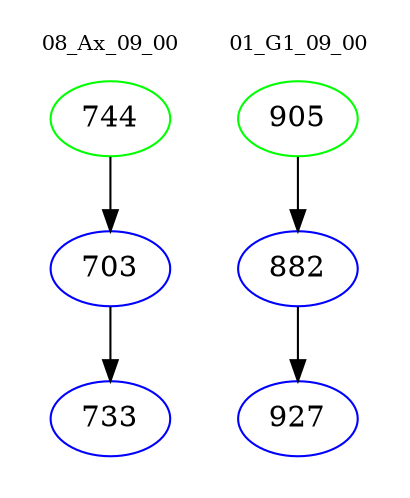 digraph{
subgraph cluster_0 {
color = white
label = "08_Ax_09_00";
fontsize=10;
T0_744 [label="744", color="green"]
T0_744 -> T0_703 [color="black"]
T0_703 [label="703", color="blue"]
T0_703 -> T0_733 [color="black"]
T0_733 [label="733", color="blue"]
}
subgraph cluster_1 {
color = white
label = "01_G1_09_00";
fontsize=10;
T1_905 [label="905", color="green"]
T1_905 -> T1_882 [color="black"]
T1_882 [label="882", color="blue"]
T1_882 -> T1_927 [color="black"]
T1_927 [label="927", color="blue"]
}
}
